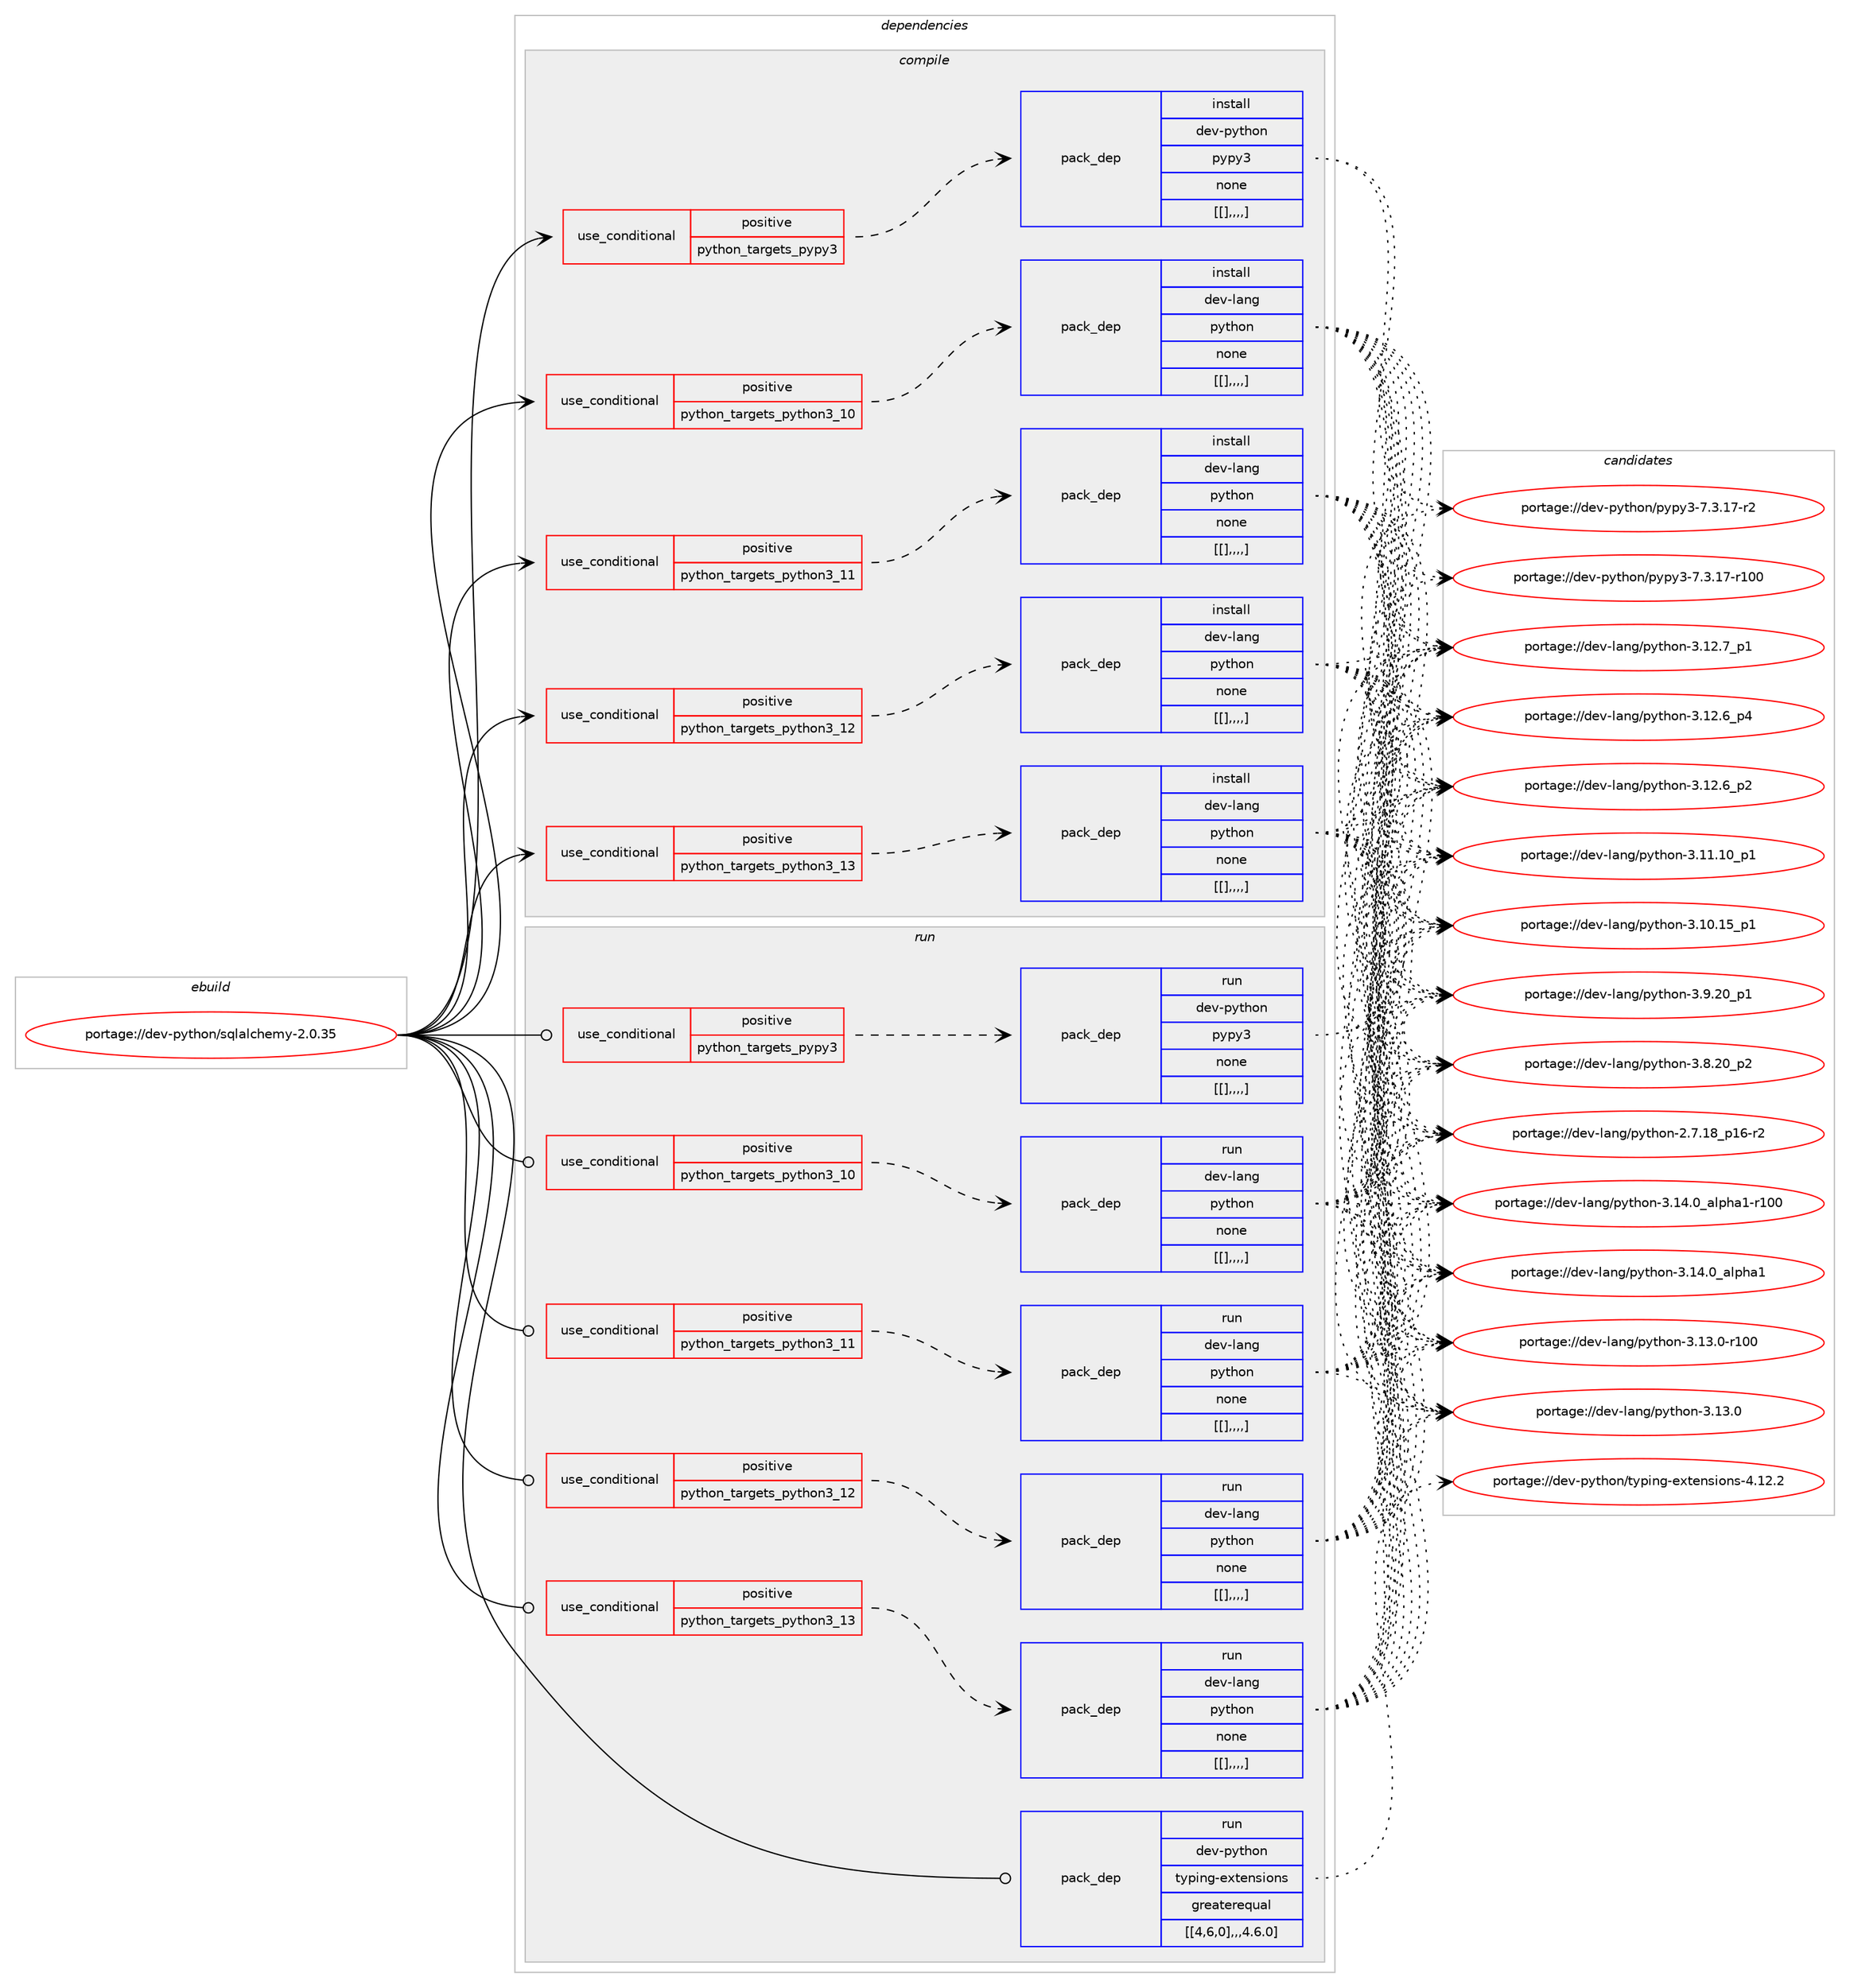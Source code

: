 digraph prolog {

# *************
# Graph options
# *************

newrank=true;
concentrate=true;
compound=true;
graph [rankdir=LR,fontname=Helvetica,fontsize=10,ranksep=1.5];#, ranksep=2.5, nodesep=0.2];
edge  [arrowhead=vee];
node  [fontname=Helvetica,fontsize=10];

# **********
# The ebuild
# **********

subgraph cluster_leftcol {
color=gray;
label=<<i>ebuild</i>>;
id [label="portage://dev-python/sqlalchemy-2.0.35", color=red, width=4, href="../dev-python/sqlalchemy-2.0.35.svg"];
}

# ****************
# The dependencies
# ****************

subgraph cluster_midcol {
color=gray;
label=<<i>dependencies</i>>;
subgraph cluster_compile {
fillcolor="#eeeeee";
style=filled;
label=<<i>compile</i>>;
subgraph cond42903 {
dependency171544 [label=<<TABLE BORDER="0" CELLBORDER="1" CELLSPACING="0" CELLPADDING="4"><TR><TD ROWSPAN="3" CELLPADDING="10">use_conditional</TD></TR><TR><TD>positive</TD></TR><TR><TD>python_targets_pypy3</TD></TR></TABLE>>, shape=none, color=red];
subgraph pack127307 {
dependency171565 [label=<<TABLE BORDER="0" CELLBORDER="1" CELLSPACING="0" CELLPADDING="4" WIDTH="220"><TR><TD ROWSPAN="6" CELLPADDING="30">pack_dep</TD></TR><TR><TD WIDTH="110">install</TD></TR><TR><TD>dev-python</TD></TR><TR><TD>pypy3</TD></TR><TR><TD>none</TD></TR><TR><TD>[[],,,,]</TD></TR></TABLE>>, shape=none, color=blue];
}
dependency171544:e -> dependency171565:w [weight=20,style="dashed",arrowhead="vee"];
}
id:e -> dependency171544:w [weight=20,style="solid",arrowhead="vee"];
subgraph cond42914 {
dependency171590 [label=<<TABLE BORDER="0" CELLBORDER="1" CELLSPACING="0" CELLPADDING="4"><TR><TD ROWSPAN="3" CELLPADDING="10">use_conditional</TD></TR><TR><TD>positive</TD></TR><TR><TD>python_targets_python3_10</TD></TR></TABLE>>, shape=none, color=red];
subgraph pack127328 {
dependency171607 [label=<<TABLE BORDER="0" CELLBORDER="1" CELLSPACING="0" CELLPADDING="4" WIDTH="220"><TR><TD ROWSPAN="6" CELLPADDING="30">pack_dep</TD></TR><TR><TD WIDTH="110">install</TD></TR><TR><TD>dev-lang</TD></TR><TR><TD>python</TD></TR><TR><TD>none</TD></TR><TR><TD>[[],,,,]</TD></TR></TABLE>>, shape=none, color=blue];
}
dependency171590:e -> dependency171607:w [weight=20,style="dashed",arrowhead="vee"];
}
id:e -> dependency171590:w [weight=20,style="solid",arrowhead="vee"];
subgraph cond42946 {
dependency171645 [label=<<TABLE BORDER="0" CELLBORDER="1" CELLSPACING="0" CELLPADDING="4"><TR><TD ROWSPAN="3" CELLPADDING="10">use_conditional</TD></TR><TR><TD>positive</TD></TR><TR><TD>python_targets_python3_11</TD></TR></TABLE>>, shape=none, color=red];
subgraph pack127381 {
dependency171667 [label=<<TABLE BORDER="0" CELLBORDER="1" CELLSPACING="0" CELLPADDING="4" WIDTH="220"><TR><TD ROWSPAN="6" CELLPADDING="30">pack_dep</TD></TR><TR><TD WIDTH="110">install</TD></TR><TR><TD>dev-lang</TD></TR><TR><TD>python</TD></TR><TR><TD>none</TD></TR><TR><TD>[[],,,,]</TD></TR></TABLE>>, shape=none, color=blue];
}
dependency171645:e -> dependency171667:w [weight=20,style="dashed",arrowhead="vee"];
}
id:e -> dependency171645:w [weight=20,style="solid",arrowhead="vee"];
subgraph cond42961 {
dependency171706 [label=<<TABLE BORDER="0" CELLBORDER="1" CELLSPACING="0" CELLPADDING="4"><TR><TD ROWSPAN="3" CELLPADDING="10">use_conditional</TD></TR><TR><TD>positive</TD></TR><TR><TD>python_targets_python3_12</TD></TR></TABLE>>, shape=none, color=red];
subgraph pack127407 {
dependency171709 [label=<<TABLE BORDER="0" CELLBORDER="1" CELLSPACING="0" CELLPADDING="4" WIDTH="220"><TR><TD ROWSPAN="6" CELLPADDING="30">pack_dep</TD></TR><TR><TD WIDTH="110">install</TD></TR><TR><TD>dev-lang</TD></TR><TR><TD>python</TD></TR><TR><TD>none</TD></TR><TR><TD>[[],,,,]</TD></TR></TABLE>>, shape=none, color=blue];
}
dependency171706:e -> dependency171709:w [weight=20,style="dashed",arrowhead="vee"];
}
id:e -> dependency171706:w [weight=20,style="solid",arrowhead="vee"];
subgraph cond42968 {
dependency171734 [label=<<TABLE BORDER="0" CELLBORDER="1" CELLSPACING="0" CELLPADDING="4"><TR><TD ROWSPAN="3" CELLPADDING="10">use_conditional</TD></TR><TR><TD>positive</TD></TR><TR><TD>python_targets_python3_13</TD></TR></TABLE>>, shape=none, color=red];
subgraph pack127424 {
dependency171738 [label=<<TABLE BORDER="0" CELLBORDER="1" CELLSPACING="0" CELLPADDING="4" WIDTH="220"><TR><TD ROWSPAN="6" CELLPADDING="30">pack_dep</TD></TR><TR><TD WIDTH="110">install</TD></TR><TR><TD>dev-lang</TD></TR><TR><TD>python</TD></TR><TR><TD>none</TD></TR><TR><TD>[[],,,,]</TD></TR></TABLE>>, shape=none, color=blue];
}
dependency171734:e -> dependency171738:w [weight=20,style="dashed",arrowhead="vee"];
}
id:e -> dependency171734:w [weight=20,style="solid",arrowhead="vee"];
}
subgraph cluster_compileandrun {
fillcolor="#eeeeee";
style=filled;
label=<<i>compile and run</i>>;
}
subgraph cluster_run {
fillcolor="#eeeeee";
style=filled;
label=<<i>run</i>>;
subgraph cond42982 {
dependency171743 [label=<<TABLE BORDER="0" CELLBORDER="1" CELLSPACING="0" CELLPADDING="4"><TR><TD ROWSPAN="3" CELLPADDING="10">use_conditional</TD></TR><TR><TD>positive</TD></TR><TR><TD>python_targets_pypy3</TD></TR></TABLE>>, shape=none, color=red];
subgraph pack127426 {
dependency171764 [label=<<TABLE BORDER="0" CELLBORDER="1" CELLSPACING="0" CELLPADDING="4" WIDTH="220"><TR><TD ROWSPAN="6" CELLPADDING="30">pack_dep</TD></TR><TR><TD WIDTH="110">run</TD></TR><TR><TD>dev-python</TD></TR><TR><TD>pypy3</TD></TR><TR><TD>none</TD></TR><TR><TD>[[],,,,]</TD></TR></TABLE>>, shape=none, color=blue];
}
dependency171743:e -> dependency171764:w [weight=20,style="dashed",arrowhead="vee"];
}
id:e -> dependency171743:w [weight=20,style="solid",arrowhead="odot"];
subgraph cond42995 {
dependency171784 [label=<<TABLE BORDER="0" CELLBORDER="1" CELLSPACING="0" CELLPADDING="4"><TR><TD ROWSPAN="3" CELLPADDING="10">use_conditional</TD></TR><TR><TD>positive</TD></TR><TR><TD>python_targets_python3_10</TD></TR></TABLE>>, shape=none, color=red];
subgraph pack127458 {
dependency171804 [label=<<TABLE BORDER="0" CELLBORDER="1" CELLSPACING="0" CELLPADDING="4" WIDTH="220"><TR><TD ROWSPAN="6" CELLPADDING="30">pack_dep</TD></TR><TR><TD WIDTH="110">run</TD></TR><TR><TD>dev-lang</TD></TR><TR><TD>python</TD></TR><TR><TD>none</TD></TR><TR><TD>[[],,,,]</TD></TR></TABLE>>, shape=none, color=blue];
}
dependency171784:e -> dependency171804:w [weight=20,style="dashed",arrowhead="vee"];
}
id:e -> dependency171784:w [weight=20,style="solid",arrowhead="odot"];
subgraph cond43041 {
dependency171913 [label=<<TABLE BORDER="0" CELLBORDER="1" CELLSPACING="0" CELLPADDING="4"><TR><TD ROWSPAN="3" CELLPADDING="10">use_conditional</TD></TR><TR><TD>positive</TD></TR><TR><TD>python_targets_python3_11</TD></TR></TABLE>>, shape=none, color=red];
subgraph pack127550 {
dependency171939 [label=<<TABLE BORDER="0" CELLBORDER="1" CELLSPACING="0" CELLPADDING="4" WIDTH="220"><TR><TD ROWSPAN="6" CELLPADDING="30">pack_dep</TD></TR><TR><TD WIDTH="110">run</TD></TR><TR><TD>dev-lang</TD></TR><TR><TD>python</TD></TR><TR><TD>none</TD></TR><TR><TD>[[],,,,]</TD></TR></TABLE>>, shape=none, color=blue];
}
dependency171913:e -> dependency171939:w [weight=20,style="dashed",arrowhead="vee"];
}
id:e -> dependency171913:w [weight=20,style="solid",arrowhead="odot"];
subgraph cond43060 {
dependency171946 [label=<<TABLE BORDER="0" CELLBORDER="1" CELLSPACING="0" CELLPADDING="4"><TR><TD ROWSPAN="3" CELLPADDING="10">use_conditional</TD></TR><TR><TD>positive</TD></TR><TR><TD>python_targets_python3_12</TD></TR></TABLE>>, shape=none, color=red];
subgraph pack127557 {
dependency172014 [label=<<TABLE BORDER="0" CELLBORDER="1" CELLSPACING="0" CELLPADDING="4" WIDTH="220"><TR><TD ROWSPAN="6" CELLPADDING="30">pack_dep</TD></TR><TR><TD WIDTH="110">run</TD></TR><TR><TD>dev-lang</TD></TR><TR><TD>python</TD></TR><TR><TD>none</TD></TR><TR><TD>[[],,,,]</TD></TR></TABLE>>, shape=none, color=blue];
}
dependency171946:e -> dependency172014:w [weight=20,style="dashed",arrowhead="vee"];
}
id:e -> dependency171946:w [weight=20,style="solid",arrowhead="odot"];
subgraph cond43081 {
dependency172023 [label=<<TABLE BORDER="0" CELLBORDER="1" CELLSPACING="0" CELLPADDING="4"><TR><TD ROWSPAN="3" CELLPADDING="10">use_conditional</TD></TR><TR><TD>positive</TD></TR><TR><TD>python_targets_python3_13</TD></TR></TABLE>>, shape=none, color=red];
subgraph pack127620 {
dependency172080 [label=<<TABLE BORDER="0" CELLBORDER="1" CELLSPACING="0" CELLPADDING="4" WIDTH="220"><TR><TD ROWSPAN="6" CELLPADDING="30">pack_dep</TD></TR><TR><TD WIDTH="110">run</TD></TR><TR><TD>dev-lang</TD></TR><TR><TD>python</TD></TR><TR><TD>none</TD></TR><TR><TD>[[],,,,]</TD></TR></TABLE>>, shape=none, color=blue];
}
dependency172023:e -> dependency172080:w [weight=20,style="dashed",arrowhead="vee"];
}
id:e -> dependency172023:w [weight=20,style="solid",arrowhead="odot"];
subgraph pack127657 {
dependency172187 [label=<<TABLE BORDER="0" CELLBORDER="1" CELLSPACING="0" CELLPADDING="4" WIDTH="220"><TR><TD ROWSPAN="6" CELLPADDING="30">pack_dep</TD></TR><TR><TD WIDTH="110">run</TD></TR><TR><TD>dev-python</TD></TR><TR><TD>typing-extensions</TD></TR><TR><TD>greaterequal</TD></TR><TR><TD>[[4,6,0],,,4.6.0]</TD></TR></TABLE>>, shape=none, color=blue];
}
id:e -> dependency172187:w [weight=20,style="solid",arrowhead="odot"];
}
}

# **************
# The candidates
# **************

subgraph cluster_choices {
rank=same;
color=gray;
label=<<i>candidates</i>>;

subgraph choice127393 {
color=black;
nodesep=1;
choice100101118451121211161041111104711212111212151455546514649554511450 [label="portage://dev-python/pypy3-7.3.17-r2", color=red, width=4,href="../dev-python/pypy3-7.3.17-r2.svg"];
choice1001011184511212111610411111047112121112121514555465146495545114494848 [label="portage://dev-python/pypy3-7.3.17-r100", color=red, width=4,href="../dev-python/pypy3-7.3.17-r100.svg"];
dependency171565:e -> choice100101118451121211161041111104711212111212151455546514649554511450:w [style=dotted,weight="100"];
dependency171565:e -> choice1001011184511212111610411111047112121112121514555465146495545114494848:w [style=dotted,weight="100"];
}
subgraph choice127404 {
color=black;
nodesep=1;
choice100101118451089711010347112121116104111110455146495246489597108112104974945114494848 [label="portage://dev-lang/python-3.14.0_alpha1-r100", color=red, width=4,href="../dev-lang/python-3.14.0_alpha1-r100.svg"];
choice1001011184510897110103471121211161041111104551464952464895971081121049749 [label="portage://dev-lang/python-3.14.0_alpha1", color=red, width=4,href="../dev-lang/python-3.14.0_alpha1.svg"];
choice1001011184510897110103471121211161041111104551464951464845114494848 [label="portage://dev-lang/python-3.13.0-r100", color=red, width=4,href="../dev-lang/python-3.13.0-r100.svg"];
choice10010111845108971101034711212111610411111045514649514648 [label="portage://dev-lang/python-3.13.0", color=red, width=4,href="../dev-lang/python-3.13.0.svg"];
choice100101118451089711010347112121116104111110455146495046559511249 [label="portage://dev-lang/python-3.12.7_p1", color=red, width=4,href="../dev-lang/python-3.12.7_p1.svg"];
choice100101118451089711010347112121116104111110455146495046549511252 [label="portage://dev-lang/python-3.12.6_p4", color=red, width=4,href="../dev-lang/python-3.12.6_p4.svg"];
choice100101118451089711010347112121116104111110455146495046549511250 [label="portage://dev-lang/python-3.12.6_p2", color=red, width=4,href="../dev-lang/python-3.12.6_p2.svg"];
choice10010111845108971101034711212111610411111045514649494649489511249 [label="portage://dev-lang/python-3.11.10_p1", color=red, width=4,href="../dev-lang/python-3.11.10_p1.svg"];
choice10010111845108971101034711212111610411111045514649484649539511249 [label="portage://dev-lang/python-3.10.15_p1", color=red, width=4,href="../dev-lang/python-3.10.15_p1.svg"];
choice100101118451089711010347112121116104111110455146574650489511249 [label="portage://dev-lang/python-3.9.20_p1", color=red, width=4,href="../dev-lang/python-3.9.20_p1.svg"];
choice100101118451089711010347112121116104111110455146564650489511250 [label="portage://dev-lang/python-3.8.20_p2", color=red, width=4,href="../dev-lang/python-3.8.20_p2.svg"];
choice100101118451089711010347112121116104111110455046554649569511249544511450 [label="portage://dev-lang/python-2.7.18_p16-r2", color=red, width=4,href="../dev-lang/python-2.7.18_p16-r2.svg"];
dependency171607:e -> choice100101118451089711010347112121116104111110455146495246489597108112104974945114494848:w [style=dotted,weight="100"];
dependency171607:e -> choice1001011184510897110103471121211161041111104551464952464895971081121049749:w [style=dotted,weight="100"];
dependency171607:e -> choice1001011184510897110103471121211161041111104551464951464845114494848:w [style=dotted,weight="100"];
dependency171607:e -> choice10010111845108971101034711212111610411111045514649514648:w [style=dotted,weight="100"];
dependency171607:e -> choice100101118451089711010347112121116104111110455146495046559511249:w [style=dotted,weight="100"];
dependency171607:e -> choice100101118451089711010347112121116104111110455146495046549511252:w [style=dotted,weight="100"];
dependency171607:e -> choice100101118451089711010347112121116104111110455146495046549511250:w [style=dotted,weight="100"];
dependency171607:e -> choice10010111845108971101034711212111610411111045514649494649489511249:w [style=dotted,weight="100"];
dependency171607:e -> choice10010111845108971101034711212111610411111045514649484649539511249:w [style=dotted,weight="100"];
dependency171607:e -> choice100101118451089711010347112121116104111110455146574650489511249:w [style=dotted,weight="100"];
dependency171607:e -> choice100101118451089711010347112121116104111110455146564650489511250:w [style=dotted,weight="100"];
dependency171607:e -> choice100101118451089711010347112121116104111110455046554649569511249544511450:w [style=dotted,weight="100"];
}
subgraph choice127412 {
color=black;
nodesep=1;
choice100101118451089711010347112121116104111110455146495246489597108112104974945114494848 [label="portage://dev-lang/python-3.14.0_alpha1-r100", color=red, width=4,href="../dev-lang/python-3.14.0_alpha1-r100.svg"];
choice1001011184510897110103471121211161041111104551464952464895971081121049749 [label="portage://dev-lang/python-3.14.0_alpha1", color=red, width=4,href="../dev-lang/python-3.14.0_alpha1.svg"];
choice1001011184510897110103471121211161041111104551464951464845114494848 [label="portage://dev-lang/python-3.13.0-r100", color=red, width=4,href="../dev-lang/python-3.13.0-r100.svg"];
choice10010111845108971101034711212111610411111045514649514648 [label="portage://dev-lang/python-3.13.0", color=red, width=4,href="../dev-lang/python-3.13.0.svg"];
choice100101118451089711010347112121116104111110455146495046559511249 [label="portage://dev-lang/python-3.12.7_p1", color=red, width=4,href="../dev-lang/python-3.12.7_p1.svg"];
choice100101118451089711010347112121116104111110455146495046549511252 [label="portage://dev-lang/python-3.12.6_p4", color=red, width=4,href="../dev-lang/python-3.12.6_p4.svg"];
choice100101118451089711010347112121116104111110455146495046549511250 [label="portage://dev-lang/python-3.12.6_p2", color=red, width=4,href="../dev-lang/python-3.12.6_p2.svg"];
choice10010111845108971101034711212111610411111045514649494649489511249 [label="portage://dev-lang/python-3.11.10_p1", color=red, width=4,href="../dev-lang/python-3.11.10_p1.svg"];
choice10010111845108971101034711212111610411111045514649484649539511249 [label="portage://dev-lang/python-3.10.15_p1", color=red, width=4,href="../dev-lang/python-3.10.15_p1.svg"];
choice100101118451089711010347112121116104111110455146574650489511249 [label="portage://dev-lang/python-3.9.20_p1", color=red, width=4,href="../dev-lang/python-3.9.20_p1.svg"];
choice100101118451089711010347112121116104111110455146564650489511250 [label="portage://dev-lang/python-3.8.20_p2", color=red, width=4,href="../dev-lang/python-3.8.20_p2.svg"];
choice100101118451089711010347112121116104111110455046554649569511249544511450 [label="portage://dev-lang/python-2.7.18_p16-r2", color=red, width=4,href="../dev-lang/python-2.7.18_p16-r2.svg"];
dependency171667:e -> choice100101118451089711010347112121116104111110455146495246489597108112104974945114494848:w [style=dotted,weight="100"];
dependency171667:e -> choice1001011184510897110103471121211161041111104551464952464895971081121049749:w [style=dotted,weight="100"];
dependency171667:e -> choice1001011184510897110103471121211161041111104551464951464845114494848:w [style=dotted,weight="100"];
dependency171667:e -> choice10010111845108971101034711212111610411111045514649514648:w [style=dotted,weight="100"];
dependency171667:e -> choice100101118451089711010347112121116104111110455146495046559511249:w [style=dotted,weight="100"];
dependency171667:e -> choice100101118451089711010347112121116104111110455146495046549511252:w [style=dotted,weight="100"];
dependency171667:e -> choice100101118451089711010347112121116104111110455146495046549511250:w [style=dotted,weight="100"];
dependency171667:e -> choice10010111845108971101034711212111610411111045514649494649489511249:w [style=dotted,weight="100"];
dependency171667:e -> choice10010111845108971101034711212111610411111045514649484649539511249:w [style=dotted,weight="100"];
dependency171667:e -> choice100101118451089711010347112121116104111110455146574650489511249:w [style=dotted,weight="100"];
dependency171667:e -> choice100101118451089711010347112121116104111110455146564650489511250:w [style=dotted,weight="100"];
dependency171667:e -> choice100101118451089711010347112121116104111110455046554649569511249544511450:w [style=dotted,weight="100"];
}
subgraph choice127420 {
color=black;
nodesep=1;
choice100101118451089711010347112121116104111110455146495246489597108112104974945114494848 [label="portage://dev-lang/python-3.14.0_alpha1-r100", color=red, width=4,href="../dev-lang/python-3.14.0_alpha1-r100.svg"];
choice1001011184510897110103471121211161041111104551464952464895971081121049749 [label="portage://dev-lang/python-3.14.0_alpha1", color=red, width=4,href="../dev-lang/python-3.14.0_alpha1.svg"];
choice1001011184510897110103471121211161041111104551464951464845114494848 [label="portage://dev-lang/python-3.13.0-r100", color=red, width=4,href="../dev-lang/python-3.13.0-r100.svg"];
choice10010111845108971101034711212111610411111045514649514648 [label="portage://dev-lang/python-3.13.0", color=red, width=4,href="../dev-lang/python-3.13.0.svg"];
choice100101118451089711010347112121116104111110455146495046559511249 [label="portage://dev-lang/python-3.12.7_p1", color=red, width=4,href="../dev-lang/python-3.12.7_p1.svg"];
choice100101118451089711010347112121116104111110455146495046549511252 [label="portage://dev-lang/python-3.12.6_p4", color=red, width=4,href="../dev-lang/python-3.12.6_p4.svg"];
choice100101118451089711010347112121116104111110455146495046549511250 [label="portage://dev-lang/python-3.12.6_p2", color=red, width=4,href="../dev-lang/python-3.12.6_p2.svg"];
choice10010111845108971101034711212111610411111045514649494649489511249 [label="portage://dev-lang/python-3.11.10_p1", color=red, width=4,href="../dev-lang/python-3.11.10_p1.svg"];
choice10010111845108971101034711212111610411111045514649484649539511249 [label="portage://dev-lang/python-3.10.15_p1", color=red, width=4,href="../dev-lang/python-3.10.15_p1.svg"];
choice100101118451089711010347112121116104111110455146574650489511249 [label="portage://dev-lang/python-3.9.20_p1", color=red, width=4,href="../dev-lang/python-3.9.20_p1.svg"];
choice100101118451089711010347112121116104111110455146564650489511250 [label="portage://dev-lang/python-3.8.20_p2", color=red, width=4,href="../dev-lang/python-3.8.20_p2.svg"];
choice100101118451089711010347112121116104111110455046554649569511249544511450 [label="portage://dev-lang/python-2.7.18_p16-r2", color=red, width=4,href="../dev-lang/python-2.7.18_p16-r2.svg"];
dependency171709:e -> choice100101118451089711010347112121116104111110455146495246489597108112104974945114494848:w [style=dotted,weight="100"];
dependency171709:e -> choice1001011184510897110103471121211161041111104551464952464895971081121049749:w [style=dotted,weight="100"];
dependency171709:e -> choice1001011184510897110103471121211161041111104551464951464845114494848:w [style=dotted,weight="100"];
dependency171709:e -> choice10010111845108971101034711212111610411111045514649514648:w [style=dotted,weight="100"];
dependency171709:e -> choice100101118451089711010347112121116104111110455146495046559511249:w [style=dotted,weight="100"];
dependency171709:e -> choice100101118451089711010347112121116104111110455146495046549511252:w [style=dotted,weight="100"];
dependency171709:e -> choice100101118451089711010347112121116104111110455146495046549511250:w [style=dotted,weight="100"];
dependency171709:e -> choice10010111845108971101034711212111610411111045514649494649489511249:w [style=dotted,weight="100"];
dependency171709:e -> choice10010111845108971101034711212111610411111045514649484649539511249:w [style=dotted,weight="100"];
dependency171709:e -> choice100101118451089711010347112121116104111110455146574650489511249:w [style=dotted,weight="100"];
dependency171709:e -> choice100101118451089711010347112121116104111110455146564650489511250:w [style=dotted,weight="100"];
dependency171709:e -> choice100101118451089711010347112121116104111110455046554649569511249544511450:w [style=dotted,weight="100"];
}
subgraph choice127427 {
color=black;
nodesep=1;
choice100101118451089711010347112121116104111110455146495246489597108112104974945114494848 [label="portage://dev-lang/python-3.14.0_alpha1-r100", color=red, width=4,href="../dev-lang/python-3.14.0_alpha1-r100.svg"];
choice1001011184510897110103471121211161041111104551464952464895971081121049749 [label="portage://dev-lang/python-3.14.0_alpha1", color=red, width=4,href="../dev-lang/python-3.14.0_alpha1.svg"];
choice1001011184510897110103471121211161041111104551464951464845114494848 [label="portage://dev-lang/python-3.13.0-r100", color=red, width=4,href="../dev-lang/python-3.13.0-r100.svg"];
choice10010111845108971101034711212111610411111045514649514648 [label="portage://dev-lang/python-3.13.0", color=red, width=4,href="../dev-lang/python-3.13.0.svg"];
choice100101118451089711010347112121116104111110455146495046559511249 [label="portage://dev-lang/python-3.12.7_p1", color=red, width=4,href="../dev-lang/python-3.12.7_p1.svg"];
choice100101118451089711010347112121116104111110455146495046549511252 [label="portage://dev-lang/python-3.12.6_p4", color=red, width=4,href="../dev-lang/python-3.12.6_p4.svg"];
choice100101118451089711010347112121116104111110455146495046549511250 [label="portage://dev-lang/python-3.12.6_p2", color=red, width=4,href="../dev-lang/python-3.12.6_p2.svg"];
choice10010111845108971101034711212111610411111045514649494649489511249 [label="portage://dev-lang/python-3.11.10_p1", color=red, width=4,href="../dev-lang/python-3.11.10_p1.svg"];
choice10010111845108971101034711212111610411111045514649484649539511249 [label="portage://dev-lang/python-3.10.15_p1", color=red, width=4,href="../dev-lang/python-3.10.15_p1.svg"];
choice100101118451089711010347112121116104111110455146574650489511249 [label="portage://dev-lang/python-3.9.20_p1", color=red, width=4,href="../dev-lang/python-3.9.20_p1.svg"];
choice100101118451089711010347112121116104111110455146564650489511250 [label="portage://dev-lang/python-3.8.20_p2", color=red, width=4,href="../dev-lang/python-3.8.20_p2.svg"];
choice100101118451089711010347112121116104111110455046554649569511249544511450 [label="portage://dev-lang/python-2.7.18_p16-r2", color=red, width=4,href="../dev-lang/python-2.7.18_p16-r2.svg"];
dependency171738:e -> choice100101118451089711010347112121116104111110455146495246489597108112104974945114494848:w [style=dotted,weight="100"];
dependency171738:e -> choice1001011184510897110103471121211161041111104551464952464895971081121049749:w [style=dotted,weight="100"];
dependency171738:e -> choice1001011184510897110103471121211161041111104551464951464845114494848:w [style=dotted,weight="100"];
dependency171738:e -> choice10010111845108971101034711212111610411111045514649514648:w [style=dotted,weight="100"];
dependency171738:e -> choice100101118451089711010347112121116104111110455146495046559511249:w [style=dotted,weight="100"];
dependency171738:e -> choice100101118451089711010347112121116104111110455146495046549511252:w [style=dotted,weight="100"];
dependency171738:e -> choice100101118451089711010347112121116104111110455146495046549511250:w [style=dotted,weight="100"];
dependency171738:e -> choice10010111845108971101034711212111610411111045514649494649489511249:w [style=dotted,weight="100"];
dependency171738:e -> choice10010111845108971101034711212111610411111045514649484649539511249:w [style=dotted,weight="100"];
dependency171738:e -> choice100101118451089711010347112121116104111110455146574650489511249:w [style=dotted,weight="100"];
dependency171738:e -> choice100101118451089711010347112121116104111110455146564650489511250:w [style=dotted,weight="100"];
dependency171738:e -> choice100101118451089711010347112121116104111110455046554649569511249544511450:w [style=dotted,weight="100"];
}
subgraph choice127433 {
color=black;
nodesep=1;
choice100101118451121211161041111104711212111212151455546514649554511450 [label="portage://dev-python/pypy3-7.3.17-r2", color=red, width=4,href="../dev-python/pypy3-7.3.17-r2.svg"];
choice1001011184511212111610411111047112121112121514555465146495545114494848 [label="portage://dev-python/pypy3-7.3.17-r100", color=red, width=4,href="../dev-python/pypy3-7.3.17-r100.svg"];
dependency171764:e -> choice100101118451121211161041111104711212111212151455546514649554511450:w [style=dotted,weight="100"];
dependency171764:e -> choice1001011184511212111610411111047112121112121514555465146495545114494848:w [style=dotted,weight="100"];
}
subgraph choice127443 {
color=black;
nodesep=1;
choice100101118451089711010347112121116104111110455146495246489597108112104974945114494848 [label="portage://dev-lang/python-3.14.0_alpha1-r100", color=red, width=4,href="../dev-lang/python-3.14.0_alpha1-r100.svg"];
choice1001011184510897110103471121211161041111104551464952464895971081121049749 [label="portage://dev-lang/python-3.14.0_alpha1", color=red, width=4,href="../dev-lang/python-3.14.0_alpha1.svg"];
choice1001011184510897110103471121211161041111104551464951464845114494848 [label="portage://dev-lang/python-3.13.0-r100", color=red, width=4,href="../dev-lang/python-3.13.0-r100.svg"];
choice10010111845108971101034711212111610411111045514649514648 [label="portage://dev-lang/python-3.13.0", color=red, width=4,href="../dev-lang/python-3.13.0.svg"];
choice100101118451089711010347112121116104111110455146495046559511249 [label="portage://dev-lang/python-3.12.7_p1", color=red, width=4,href="../dev-lang/python-3.12.7_p1.svg"];
choice100101118451089711010347112121116104111110455146495046549511252 [label="portage://dev-lang/python-3.12.6_p4", color=red, width=4,href="../dev-lang/python-3.12.6_p4.svg"];
choice100101118451089711010347112121116104111110455146495046549511250 [label="portage://dev-lang/python-3.12.6_p2", color=red, width=4,href="../dev-lang/python-3.12.6_p2.svg"];
choice10010111845108971101034711212111610411111045514649494649489511249 [label="portage://dev-lang/python-3.11.10_p1", color=red, width=4,href="../dev-lang/python-3.11.10_p1.svg"];
choice10010111845108971101034711212111610411111045514649484649539511249 [label="portage://dev-lang/python-3.10.15_p1", color=red, width=4,href="../dev-lang/python-3.10.15_p1.svg"];
choice100101118451089711010347112121116104111110455146574650489511249 [label="portage://dev-lang/python-3.9.20_p1", color=red, width=4,href="../dev-lang/python-3.9.20_p1.svg"];
choice100101118451089711010347112121116104111110455146564650489511250 [label="portage://dev-lang/python-3.8.20_p2", color=red, width=4,href="../dev-lang/python-3.8.20_p2.svg"];
choice100101118451089711010347112121116104111110455046554649569511249544511450 [label="portage://dev-lang/python-2.7.18_p16-r2", color=red, width=4,href="../dev-lang/python-2.7.18_p16-r2.svg"];
dependency171804:e -> choice100101118451089711010347112121116104111110455146495246489597108112104974945114494848:w [style=dotted,weight="100"];
dependency171804:e -> choice1001011184510897110103471121211161041111104551464952464895971081121049749:w [style=dotted,weight="100"];
dependency171804:e -> choice1001011184510897110103471121211161041111104551464951464845114494848:w [style=dotted,weight="100"];
dependency171804:e -> choice10010111845108971101034711212111610411111045514649514648:w [style=dotted,weight="100"];
dependency171804:e -> choice100101118451089711010347112121116104111110455146495046559511249:w [style=dotted,weight="100"];
dependency171804:e -> choice100101118451089711010347112121116104111110455146495046549511252:w [style=dotted,weight="100"];
dependency171804:e -> choice100101118451089711010347112121116104111110455146495046549511250:w [style=dotted,weight="100"];
dependency171804:e -> choice10010111845108971101034711212111610411111045514649494649489511249:w [style=dotted,weight="100"];
dependency171804:e -> choice10010111845108971101034711212111610411111045514649484649539511249:w [style=dotted,weight="100"];
dependency171804:e -> choice100101118451089711010347112121116104111110455146574650489511249:w [style=dotted,weight="100"];
dependency171804:e -> choice100101118451089711010347112121116104111110455146564650489511250:w [style=dotted,weight="100"];
dependency171804:e -> choice100101118451089711010347112121116104111110455046554649569511249544511450:w [style=dotted,weight="100"];
}
subgraph choice127460 {
color=black;
nodesep=1;
choice100101118451089711010347112121116104111110455146495246489597108112104974945114494848 [label="portage://dev-lang/python-3.14.0_alpha1-r100", color=red, width=4,href="../dev-lang/python-3.14.0_alpha1-r100.svg"];
choice1001011184510897110103471121211161041111104551464952464895971081121049749 [label="portage://dev-lang/python-3.14.0_alpha1", color=red, width=4,href="../dev-lang/python-3.14.0_alpha1.svg"];
choice1001011184510897110103471121211161041111104551464951464845114494848 [label="portage://dev-lang/python-3.13.0-r100", color=red, width=4,href="../dev-lang/python-3.13.0-r100.svg"];
choice10010111845108971101034711212111610411111045514649514648 [label="portage://dev-lang/python-3.13.0", color=red, width=4,href="../dev-lang/python-3.13.0.svg"];
choice100101118451089711010347112121116104111110455146495046559511249 [label="portage://dev-lang/python-3.12.7_p1", color=red, width=4,href="../dev-lang/python-3.12.7_p1.svg"];
choice100101118451089711010347112121116104111110455146495046549511252 [label="portage://dev-lang/python-3.12.6_p4", color=red, width=4,href="../dev-lang/python-3.12.6_p4.svg"];
choice100101118451089711010347112121116104111110455146495046549511250 [label="portage://dev-lang/python-3.12.6_p2", color=red, width=4,href="../dev-lang/python-3.12.6_p2.svg"];
choice10010111845108971101034711212111610411111045514649494649489511249 [label="portage://dev-lang/python-3.11.10_p1", color=red, width=4,href="../dev-lang/python-3.11.10_p1.svg"];
choice10010111845108971101034711212111610411111045514649484649539511249 [label="portage://dev-lang/python-3.10.15_p1", color=red, width=4,href="../dev-lang/python-3.10.15_p1.svg"];
choice100101118451089711010347112121116104111110455146574650489511249 [label="portage://dev-lang/python-3.9.20_p1", color=red, width=4,href="../dev-lang/python-3.9.20_p1.svg"];
choice100101118451089711010347112121116104111110455146564650489511250 [label="portage://dev-lang/python-3.8.20_p2", color=red, width=4,href="../dev-lang/python-3.8.20_p2.svg"];
choice100101118451089711010347112121116104111110455046554649569511249544511450 [label="portage://dev-lang/python-2.7.18_p16-r2", color=red, width=4,href="../dev-lang/python-2.7.18_p16-r2.svg"];
dependency171939:e -> choice100101118451089711010347112121116104111110455146495246489597108112104974945114494848:w [style=dotted,weight="100"];
dependency171939:e -> choice1001011184510897110103471121211161041111104551464952464895971081121049749:w [style=dotted,weight="100"];
dependency171939:e -> choice1001011184510897110103471121211161041111104551464951464845114494848:w [style=dotted,weight="100"];
dependency171939:e -> choice10010111845108971101034711212111610411111045514649514648:w [style=dotted,weight="100"];
dependency171939:e -> choice100101118451089711010347112121116104111110455146495046559511249:w [style=dotted,weight="100"];
dependency171939:e -> choice100101118451089711010347112121116104111110455146495046549511252:w [style=dotted,weight="100"];
dependency171939:e -> choice100101118451089711010347112121116104111110455146495046549511250:w [style=dotted,weight="100"];
dependency171939:e -> choice10010111845108971101034711212111610411111045514649494649489511249:w [style=dotted,weight="100"];
dependency171939:e -> choice10010111845108971101034711212111610411111045514649484649539511249:w [style=dotted,weight="100"];
dependency171939:e -> choice100101118451089711010347112121116104111110455146574650489511249:w [style=dotted,weight="100"];
dependency171939:e -> choice100101118451089711010347112121116104111110455146564650489511250:w [style=dotted,weight="100"];
dependency171939:e -> choice100101118451089711010347112121116104111110455046554649569511249544511450:w [style=dotted,weight="100"];
}
subgraph choice127468 {
color=black;
nodesep=1;
choice100101118451089711010347112121116104111110455146495246489597108112104974945114494848 [label="portage://dev-lang/python-3.14.0_alpha1-r100", color=red, width=4,href="../dev-lang/python-3.14.0_alpha1-r100.svg"];
choice1001011184510897110103471121211161041111104551464952464895971081121049749 [label="portage://dev-lang/python-3.14.0_alpha1", color=red, width=4,href="../dev-lang/python-3.14.0_alpha1.svg"];
choice1001011184510897110103471121211161041111104551464951464845114494848 [label="portage://dev-lang/python-3.13.0-r100", color=red, width=4,href="../dev-lang/python-3.13.0-r100.svg"];
choice10010111845108971101034711212111610411111045514649514648 [label="portage://dev-lang/python-3.13.0", color=red, width=4,href="../dev-lang/python-3.13.0.svg"];
choice100101118451089711010347112121116104111110455146495046559511249 [label="portage://dev-lang/python-3.12.7_p1", color=red, width=4,href="../dev-lang/python-3.12.7_p1.svg"];
choice100101118451089711010347112121116104111110455146495046549511252 [label="portage://dev-lang/python-3.12.6_p4", color=red, width=4,href="../dev-lang/python-3.12.6_p4.svg"];
choice100101118451089711010347112121116104111110455146495046549511250 [label="portage://dev-lang/python-3.12.6_p2", color=red, width=4,href="../dev-lang/python-3.12.6_p2.svg"];
choice10010111845108971101034711212111610411111045514649494649489511249 [label="portage://dev-lang/python-3.11.10_p1", color=red, width=4,href="../dev-lang/python-3.11.10_p1.svg"];
choice10010111845108971101034711212111610411111045514649484649539511249 [label="portage://dev-lang/python-3.10.15_p1", color=red, width=4,href="../dev-lang/python-3.10.15_p1.svg"];
choice100101118451089711010347112121116104111110455146574650489511249 [label="portage://dev-lang/python-3.9.20_p1", color=red, width=4,href="../dev-lang/python-3.9.20_p1.svg"];
choice100101118451089711010347112121116104111110455146564650489511250 [label="portage://dev-lang/python-3.8.20_p2", color=red, width=4,href="../dev-lang/python-3.8.20_p2.svg"];
choice100101118451089711010347112121116104111110455046554649569511249544511450 [label="portage://dev-lang/python-2.7.18_p16-r2", color=red, width=4,href="../dev-lang/python-2.7.18_p16-r2.svg"];
dependency172014:e -> choice100101118451089711010347112121116104111110455146495246489597108112104974945114494848:w [style=dotted,weight="100"];
dependency172014:e -> choice1001011184510897110103471121211161041111104551464952464895971081121049749:w [style=dotted,weight="100"];
dependency172014:e -> choice1001011184510897110103471121211161041111104551464951464845114494848:w [style=dotted,weight="100"];
dependency172014:e -> choice10010111845108971101034711212111610411111045514649514648:w [style=dotted,weight="100"];
dependency172014:e -> choice100101118451089711010347112121116104111110455146495046559511249:w [style=dotted,weight="100"];
dependency172014:e -> choice100101118451089711010347112121116104111110455146495046549511252:w [style=dotted,weight="100"];
dependency172014:e -> choice100101118451089711010347112121116104111110455146495046549511250:w [style=dotted,weight="100"];
dependency172014:e -> choice10010111845108971101034711212111610411111045514649494649489511249:w [style=dotted,weight="100"];
dependency172014:e -> choice10010111845108971101034711212111610411111045514649484649539511249:w [style=dotted,weight="100"];
dependency172014:e -> choice100101118451089711010347112121116104111110455146574650489511249:w [style=dotted,weight="100"];
dependency172014:e -> choice100101118451089711010347112121116104111110455146564650489511250:w [style=dotted,weight="100"];
dependency172014:e -> choice100101118451089711010347112121116104111110455046554649569511249544511450:w [style=dotted,weight="100"];
}
subgraph choice127478 {
color=black;
nodesep=1;
choice100101118451089711010347112121116104111110455146495246489597108112104974945114494848 [label="portage://dev-lang/python-3.14.0_alpha1-r100", color=red, width=4,href="../dev-lang/python-3.14.0_alpha1-r100.svg"];
choice1001011184510897110103471121211161041111104551464952464895971081121049749 [label="portage://dev-lang/python-3.14.0_alpha1", color=red, width=4,href="../dev-lang/python-3.14.0_alpha1.svg"];
choice1001011184510897110103471121211161041111104551464951464845114494848 [label="portage://dev-lang/python-3.13.0-r100", color=red, width=4,href="../dev-lang/python-3.13.0-r100.svg"];
choice10010111845108971101034711212111610411111045514649514648 [label="portage://dev-lang/python-3.13.0", color=red, width=4,href="../dev-lang/python-3.13.0.svg"];
choice100101118451089711010347112121116104111110455146495046559511249 [label="portage://dev-lang/python-3.12.7_p1", color=red, width=4,href="../dev-lang/python-3.12.7_p1.svg"];
choice100101118451089711010347112121116104111110455146495046549511252 [label="portage://dev-lang/python-3.12.6_p4", color=red, width=4,href="../dev-lang/python-3.12.6_p4.svg"];
choice100101118451089711010347112121116104111110455146495046549511250 [label="portage://dev-lang/python-3.12.6_p2", color=red, width=4,href="../dev-lang/python-3.12.6_p2.svg"];
choice10010111845108971101034711212111610411111045514649494649489511249 [label="portage://dev-lang/python-3.11.10_p1", color=red, width=4,href="../dev-lang/python-3.11.10_p1.svg"];
choice10010111845108971101034711212111610411111045514649484649539511249 [label="portage://dev-lang/python-3.10.15_p1", color=red, width=4,href="../dev-lang/python-3.10.15_p1.svg"];
choice100101118451089711010347112121116104111110455146574650489511249 [label="portage://dev-lang/python-3.9.20_p1", color=red, width=4,href="../dev-lang/python-3.9.20_p1.svg"];
choice100101118451089711010347112121116104111110455146564650489511250 [label="portage://dev-lang/python-3.8.20_p2", color=red, width=4,href="../dev-lang/python-3.8.20_p2.svg"];
choice100101118451089711010347112121116104111110455046554649569511249544511450 [label="portage://dev-lang/python-2.7.18_p16-r2", color=red, width=4,href="../dev-lang/python-2.7.18_p16-r2.svg"];
dependency172080:e -> choice100101118451089711010347112121116104111110455146495246489597108112104974945114494848:w [style=dotted,weight="100"];
dependency172080:e -> choice1001011184510897110103471121211161041111104551464952464895971081121049749:w [style=dotted,weight="100"];
dependency172080:e -> choice1001011184510897110103471121211161041111104551464951464845114494848:w [style=dotted,weight="100"];
dependency172080:e -> choice10010111845108971101034711212111610411111045514649514648:w [style=dotted,weight="100"];
dependency172080:e -> choice100101118451089711010347112121116104111110455146495046559511249:w [style=dotted,weight="100"];
dependency172080:e -> choice100101118451089711010347112121116104111110455146495046549511252:w [style=dotted,weight="100"];
dependency172080:e -> choice100101118451089711010347112121116104111110455146495046549511250:w [style=dotted,weight="100"];
dependency172080:e -> choice10010111845108971101034711212111610411111045514649494649489511249:w [style=dotted,weight="100"];
dependency172080:e -> choice10010111845108971101034711212111610411111045514649484649539511249:w [style=dotted,weight="100"];
dependency172080:e -> choice100101118451089711010347112121116104111110455146574650489511249:w [style=dotted,weight="100"];
dependency172080:e -> choice100101118451089711010347112121116104111110455146564650489511250:w [style=dotted,weight="100"];
dependency172080:e -> choice100101118451089711010347112121116104111110455046554649569511249544511450:w [style=dotted,weight="100"];
}
subgraph choice127485 {
color=black;
nodesep=1;
choice10010111845112121116104111110471161211121051101034510112011610111011510511111011545524649504650 [label="portage://dev-python/typing-extensions-4.12.2", color=red, width=4,href="../dev-python/typing-extensions-4.12.2.svg"];
dependency172187:e -> choice10010111845112121116104111110471161211121051101034510112011610111011510511111011545524649504650:w [style=dotted,weight="100"];
}
}

}
